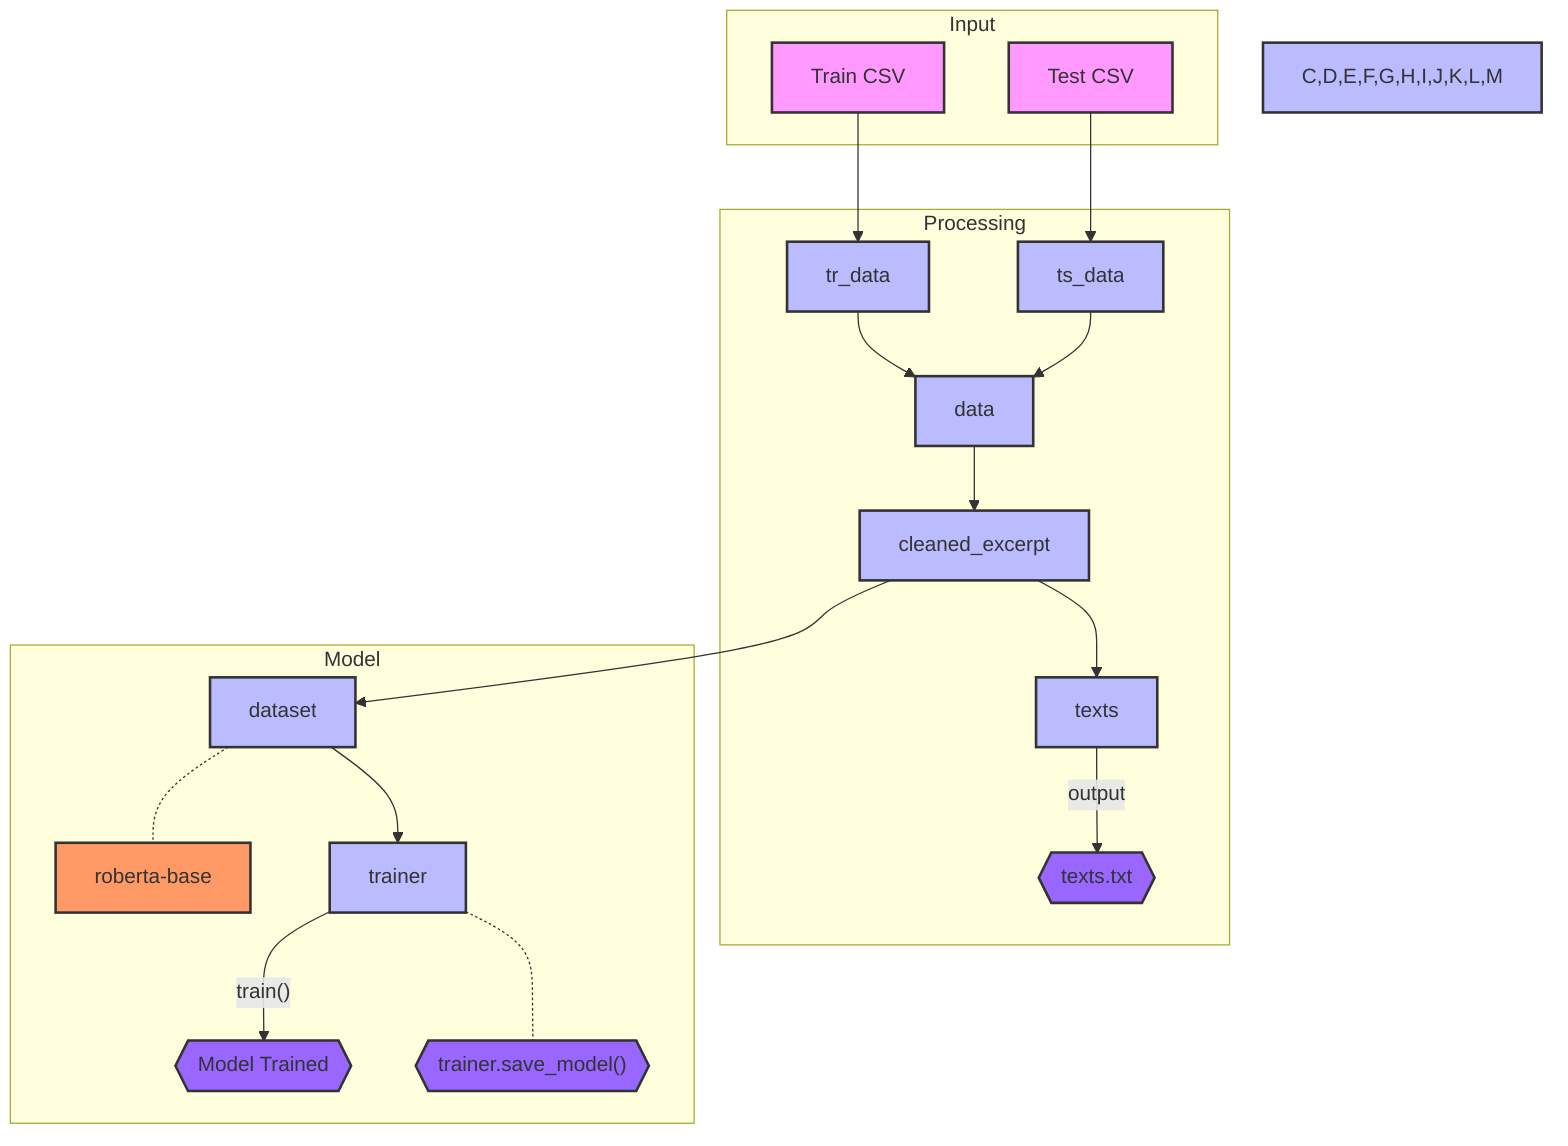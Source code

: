 flowchart TD
    subgraph Input
        A["Train CSV"]:::data_source
        B["Test CSV"]:::data_source
    end
    subgraph Processing
        A --> C["tr_data"]:::data_variable
        B --> D["ts_data"]:::data_variable
        C & D --> E["data"]:::data_variable
        E --> F["cleaned_excerpt"]:::data_variable
        F --> G["texts"]:::data_variable
        G -->|"output"| I{{"texts.txt"}}:::output
    end
    subgraph Model
        F --> H["dataset"]:::data_variable
        H -.- J["roberta-base"]:::model
        H --> K["trainer"]:::data_variable
        K -->|"train()"| L{{"Model Trained"}}:::output
        K -.- M{{"trainer.save_model()"}}:::output
    end
    style A fill:#f9f,stroke:#333,stroke-width:2px;
    style B fill:#f9f,stroke:#333,stroke-width:2px;
    style C,D,E,F,G,H,I,J,K,L,M fill:#bbf,stroke:#333,stroke-width:2px;
    classDef data_variable fill:#bbf,stroke:#333,stroke-width:2px;
    classDef data_source fill:#f9f,stroke:#333,stroke-width:2px;
    classDef model fill:#f96,stroke:#333,stroke-width:2px;
    classDef output fill:#96f,stroke:#333,stroke-width:2px;